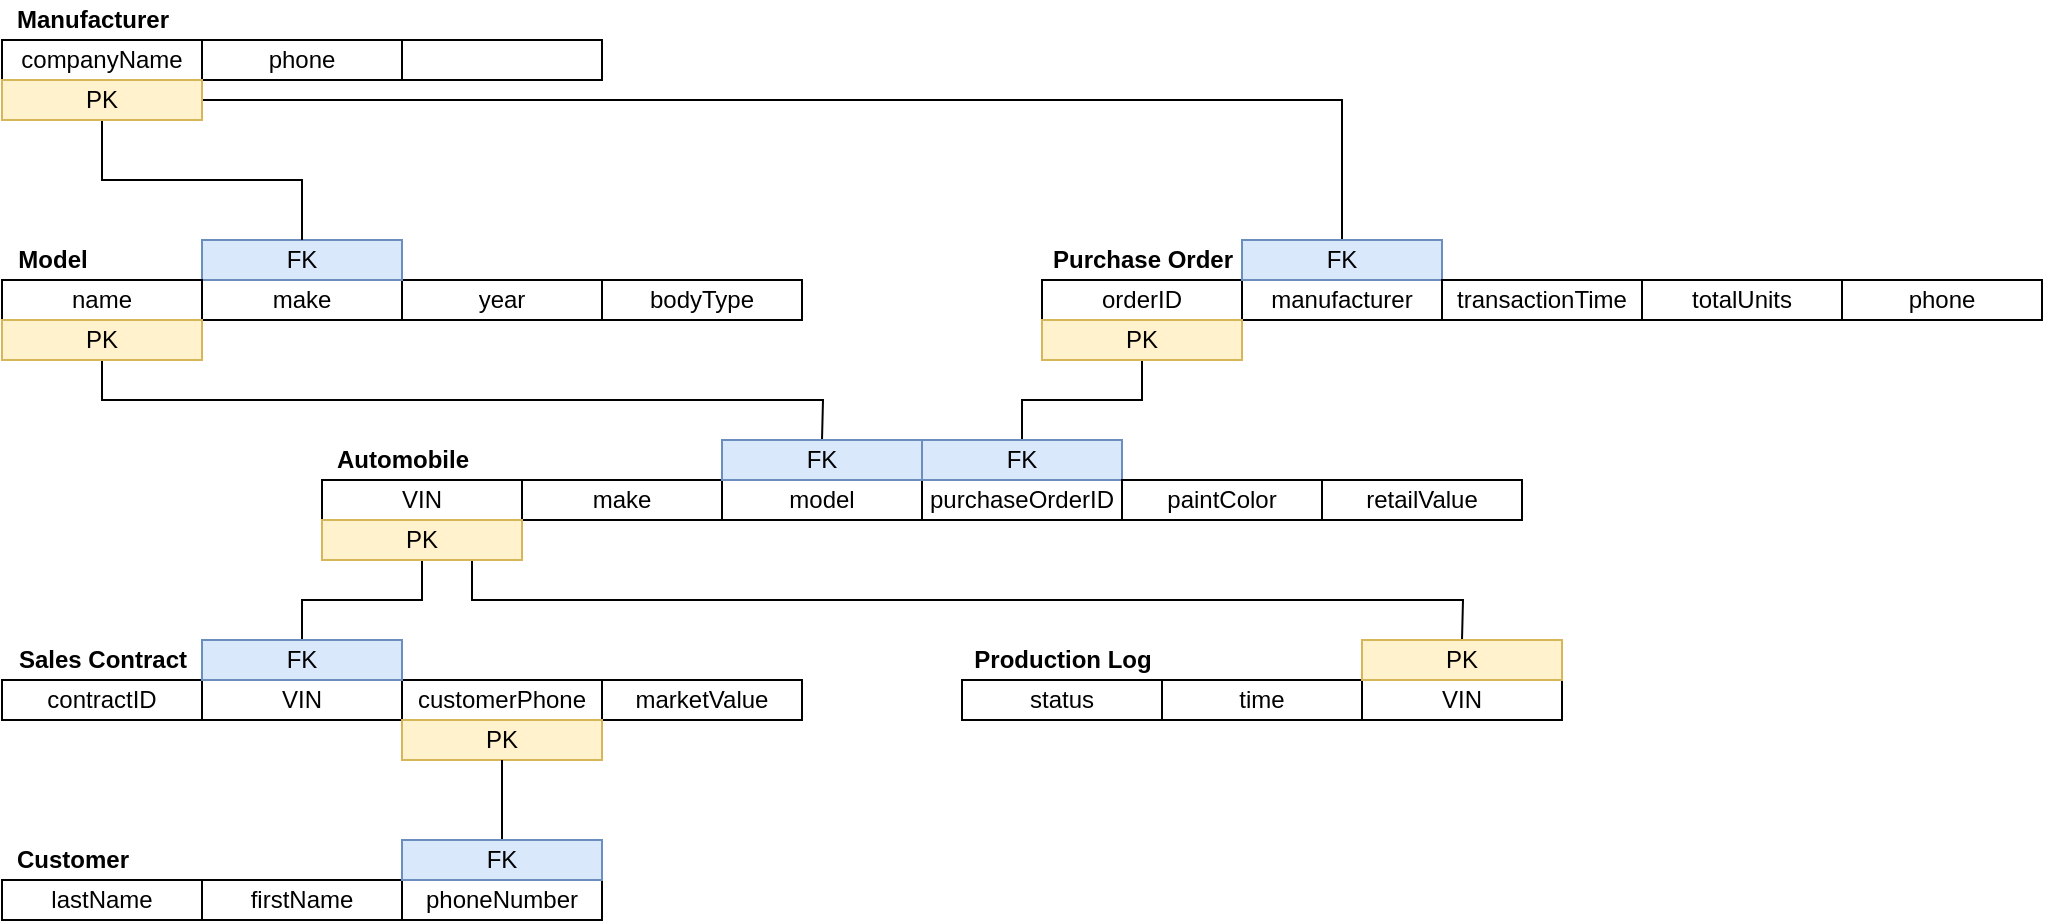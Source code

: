 <mxfile version="16.5.6" type="github">
  <diagram id="R2lEEEUBdFMjLlhIrx00" name="Page-1">
    <mxGraphModel dx="758" dy="518" grid="1" gridSize="10" guides="1" tooltips="1" connect="1" arrows="1" fold="1" page="1" pageScale="1" pageWidth="850" pageHeight="1100" math="0" shadow="0" extFonts="Permanent Marker^https://fonts.googleapis.com/css?family=Permanent+Marker">
      <root>
        <mxCell id="0" />
        <mxCell id="1" parent="0" />
        <mxCell id="hxyjGSnRe45wFAmjGTVf-1" value="companyName" style="rounded=0;whiteSpace=wrap;html=1;" vertex="1" parent="1">
          <mxGeometry x="40" y="100" width="100" height="20" as="geometry" />
        </mxCell>
        <mxCell id="hxyjGSnRe45wFAmjGTVf-2" value="&lt;b&gt;Manufacturer&lt;/b&gt;" style="text;html=1;align=center;verticalAlign=middle;resizable=0;points=[];autosize=1;strokeColor=none;fillColor=none;" vertex="1" parent="1">
          <mxGeometry x="40" y="80" width="90" height="20" as="geometry" />
        </mxCell>
        <mxCell id="hxyjGSnRe45wFAmjGTVf-3" value="phone" style="rounded=0;whiteSpace=wrap;html=1;" vertex="1" parent="1">
          <mxGeometry x="140" y="100" width="100" height="20" as="geometry" />
        </mxCell>
        <mxCell id="hxyjGSnRe45wFAmjGTVf-4" value="&lt;b&gt;Model&lt;/b&gt;" style="text;html=1;align=center;verticalAlign=middle;resizable=0;points=[];autosize=1;strokeColor=none;fillColor=none;" vertex="1" parent="1">
          <mxGeometry x="40" y="200" width="50" height="20" as="geometry" />
        </mxCell>
        <mxCell id="hxyjGSnRe45wFAmjGTVf-5" value="bodyType" style="rounded=0;whiteSpace=wrap;html=1;" vertex="1" parent="1">
          <mxGeometry x="340" y="220" width="100" height="20" as="geometry" />
        </mxCell>
        <mxCell id="hxyjGSnRe45wFAmjGTVf-7" value="year" style="rounded=0;whiteSpace=wrap;html=1;" vertex="1" parent="1">
          <mxGeometry x="240" y="220" width="100" height="20" as="geometry" />
        </mxCell>
        <mxCell id="hxyjGSnRe45wFAmjGTVf-8" value="make" style="rounded=0;whiteSpace=wrap;html=1;" vertex="1" parent="1">
          <mxGeometry x="140" y="220" width="100" height="20" as="geometry" />
        </mxCell>
        <mxCell id="hxyjGSnRe45wFAmjGTVf-9" value="FK" style="rounded=0;whiteSpace=wrap;html=1;fillColor=#dae8fc;strokeColor=#6c8ebf;" vertex="1" parent="1">
          <mxGeometry x="140" y="200" width="100" height="20" as="geometry" />
        </mxCell>
        <mxCell id="hxyjGSnRe45wFAmjGTVf-12" style="edgeStyle=orthogonalEdgeStyle;rounded=0;orthogonalLoop=1;jettySize=auto;html=1;exitX=0.5;exitY=1;exitDx=0;exitDy=0;endArrow=none;endFill=0;entryX=0.5;entryY=0;entryDx=0;entryDy=0;" edge="1" parent="1" source="hxyjGSnRe45wFAmjGTVf-10" target="hxyjGSnRe45wFAmjGTVf-9">
          <mxGeometry relative="1" as="geometry">
            <mxPoint x="200" y="180" as="targetPoint" />
            <Array as="points">
              <mxPoint x="90" y="170" />
              <mxPoint x="190" y="170" />
            </Array>
          </mxGeometry>
        </mxCell>
        <mxCell id="hxyjGSnRe45wFAmjGTVf-18" style="edgeStyle=orthogonalEdgeStyle;rounded=0;orthogonalLoop=1;jettySize=auto;html=1;exitX=1;exitY=0.5;exitDx=0;exitDy=0;entryX=0.5;entryY=0;entryDx=0;entryDy=0;endArrow=none;endFill=0;" edge="1" parent="1" source="hxyjGSnRe45wFAmjGTVf-10" target="hxyjGSnRe45wFAmjGTVf-23">
          <mxGeometry relative="1" as="geometry">
            <Array as="points">
              <mxPoint x="710" y="130" />
            </Array>
          </mxGeometry>
        </mxCell>
        <mxCell id="hxyjGSnRe45wFAmjGTVf-10" value="PK" style="rounded=0;whiteSpace=wrap;html=1;fillColor=#fff2cc;strokeColor=#d6b656;" vertex="1" parent="1">
          <mxGeometry x="40" y="120" width="100" height="20" as="geometry" />
        </mxCell>
        <mxCell id="hxyjGSnRe45wFAmjGTVf-13" value="&lt;b&gt;Automobile&lt;/b&gt;" style="text;html=1;align=center;verticalAlign=middle;resizable=0;points=[];autosize=1;strokeColor=none;fillColor=none;" vertex="1" parent="1">
          <mxGeometry x="200" y="300" width="80" height="20" as="geometry" />
        </mxCell>
        <mxCell id="hxyjGSnRe45wFAmjGTVf-14" value="purchaseOrderID" style="rounded=0;whiteSpace=wrap;html=1;" vertex="1" parent="1">
          <mxGeometry x="500" y="320" width="100" height="20" as="geometry" />
        </mxCell>
        <mxCell id="hxyjGSnRe45wFAmjGTVf-16" value="&lt;b&gt;Purchase Order&lt;/b&gt;" style="text;html=1;align=center;verticalAlign=middle;resizable=0;points=[];autosize=1;strokeColor=none;fillColor=none;" vertex="1" parent="1">
          <mxGeometry x="555" y="200" width="110" height="20" as="geometry" />
        </mxCell>
        <mxCell id="hxyjGSnRe45wFAmjGTVf-17" value="manufacturer" style="rounded=0;whiteSpace=wrap;html=1;" vertex="1" parent="1">
          <mxGeometry x="660" y="220" width="100" height="20" as="geometry" />
        </mxCell>
        <mxCell id="hxyjGSnRe45wFAmjGTVf-21" value="orderID" style="rounded=0;whiteSpace=wrap;html=1;" vertex="1" parent="1">
          <mxGeometry x="560" y="220" width="100" height="20" as="geometry" />
        </mxCell>
        <mxCell id="hxyjGSnRe45wFAmjGTVf-23" value="FK" style="rounded=0;whiteSpace=wrap;html=1;fillColor=#dae8fc;strokeColor=#6c8ebf;" vertex="1" parent="1">
          <mxGeometry x="660" y="200" width="100" height="20" as="geometry" />
        </mxCell>
        <mxCell id="hxyjGSnRe45wFAmjGTVf-34" style="edgeStyle=orthogonalEdgeStyle;rounded=0;orthogonalLoop=1;jettySize=auto;html=1;exitX=0.5;exitY=1;exitDx=0;exitDy=0;endArrow=none;endFill=0;entryX=0.5;entryY=0;entryDx=0;entryDy=0;" edge="1" parent="1" source="hxyjGSnRe45wFAmjGTVf-24" target="hxyjGSnRe45wFAmjGTVf-35">
          <mxGeometry relative="1" as="geometry">
            <mxPoint x="560" y="300" as="targetPoint" />
            <Array as="points">
              <mxPoint x="610" y="280" />
              <mxPoint x="550" y="280" />
            </Array>
          </mxGeometry>
        </mxCell>
        <mxCell id="hxyjGSnRe45wFAmjGTVf-24" value="PK" style="rounded=0;whiteSpace=wrap;html=1;fillColor=#fff2cc;strokeColor=#d6b656;" vertex="1" parent="1">
          <mxGeometry x="560" y="240" width="100" height="20" as="geometry" />
        </mxCell>
        <mxCell id="hxyjGSnRe45wFAmjGTVf-26" value="make" style="rounded=0;whiteSpace=wrap;html=1;" vertex="1" parent="1">
          <mxGeometry x="300" y="320" width="100" height="20" as="geometry" />
        </mxCell>
        <mxCell id="hxyjGSnRe45wFAmjGTVf-27" value="model" style="rounded=0;whiteSpace=wrap;html=1;" vertex="1" parent="1">
          <mxGeometry x="400" y="320" width="100" height="20" as="geometry" />
        </mxCell>
        <mxCell id="hxyjGSnRe45wFAmjGTVf-28" value="VIN" style="rounded=0;whiteSpace=wrap;html=1;" vertex="1" parent="1">
          <mxGeometry x="200" y="320" width="100" height="20" as="geometry" />
        </mxCell>
        <mxCell id="hxyjGSnRe45wFAmjGTVf-31" value="name" style="rounded=0;whiteSpace=wrap;html=1;" vertex="1" parent="1">
          <mxGeometry x="40" y="220" width="100" height="20" as="geometry" />
        </mxCell>
        <mxCell id="hxyjGSnRe45wFAmjGTVf-35" value="FK" style="rounded=0;whiteSpace=wrap;html=1;fillColor=#dae8fc;strokeColor=#6c8ebf;" vertex="1" parent="1">
          <mxGeometry x="500" y="300" width="100" height="20" as="geometry" />
        </mxCell>
        <mxCell id="hxyjGSnRe45wFAmjGTVf-68" style="edgeStyle=orthogonalEdgeStyle;rounded=0;orthogonalLoop=1;jettySize=auto;html=1;exitX=0.5;exitY=1;exitDx=0;exitDy=0;endArrow=none;endFill=0;" edge="1" parent="1" source="hxyjGSnRe45wFAmjGTVf-36">
          <mxGeometry relative="1" as="geometry">
            <mxPoint x="450" y="300" as="targetPoint" />
          </mxGeometry>
        </mxCell>
        <mxCell id="hxyjGSnRe45wFAmjGTVf-36" value="PK" style="rounded=0;whiteSpace=wrap;html=1;fillColor=#fff2cc;strokeColor=#d6b656;" vertex="1" parent="1">
          <mxGeometry x="40" y="240" width="100" height="20" as="geometry" />
        </mxCell>
        <mxCell id="hxyjGSnRe45wFAmjGTVf-48" style="edgeStyle=orthogonalEdgeStyle;rounded=0;orthogonalLoop=1;jettySize=auto;html=1;exitX=0.5;exitY=1;exitDx=0;exitDy=0;entryX=0.5;entryY=0;entryDx=0;entryDy=0;endArrow=none;endFill=0;" edge="1" parent="1" source="hxyjGSnRe45wFAmjGTVf-37" target="hxyjGSnRe45wFAmjGTVf-42">
          <mxGeometry relative="1" as="geometry" />
        </mxCell>
        <mxCell id="hxyjGSnRe45wFAmjGTVf-61" style="edgeStyle=orthogonalEdgeStyle;rounded=0;orthogonalLoop=1;jettySize=auto;html=1;exitX=0.75;exitY=1;exitDx=0;exitDy=0;endArrow=none;endFill=0;" edge="1" parent="1" source="hxyjGSnRe45wFAmjGTVf-37">
          <mxGeometry relative="1" as="geometry">
            <mxPoint x="770" y="400" as="targetPoint" />
          </mxGeometry>
        </mxCell>
        <mxCell id="hxyjGSnRe45wFAmjGTVf-37" value="PK" style="rounded=0;whiteSpace=wrap;html=1;fillColor=#fff2cc;strokeColor=#d6b656;" vertex="1" parent="1">
          <mxGeometry x="200" y="340" width="100" height="20" as="geometry" />
        </mxCell>
        <mxCell id="hxyjGSnRe45wFAmjGTVf-38" value="&lt;b&gt;Sales Contract&lt;/b&gt;" style="text;html=1;align=center;verticalAlign=middle;resizable=0;points=[];autosize=1;strokeColor=none;fillColor=none;" vertex="1" parent="1">
          <mxGeometry x="40" y="400" width="100" height="20" as="geometry" />
        </mxCell>
        <mxCell id="hxyjGSnRe45wFAmjGTVf-39" value="contractID" style="rounded=0;whiteSpace=wrap;html=1;" vertex="1" parent="1">
          <mxGeometry x="40" y="420" width="100" height="20" as="geometry" />
        </mxCell>
        <mxCell id="hxyjGSnRe45wFAmjGTVf-40" value="VIN" style="rounded=0;whiteSpace=wrap;html=1;" vertex="1" parent="1">
          <mxGeometry x="140" y="420" width="100" height="20" as="geometry" />
        </mxCell>
        <mxCell id="hxyjGSnRe45wFAmjGTVf-41" value="customerPhone" style="rounded=0;whiteSpace=wrap;html=1;" vertex="1" parent="1">
          <mxGeometry x="240" y="420" width="100" height="20" as="geometry" />
        </mxCell>
        <mxCell id="hxyjGSnRe45wFAmjGTVf-42" value="FK" style="rounded=0;whiteSpace=wrap;html=1;fillColor=#dae8fc;strokeColor=#6c8ebf;" vertex="1" parent="1">
          <mxGeometry x="140" y="400" width="100" height="20" as="geometry" />
        </mxCell>
        <mxCell id="hxyjGSnRe45wFAmjGTVf-43" value="&lt;b&gt;Customer&lt;/b&gt;" style="text;html=1;align=center;verticalAlign=middle;resizable=0;points=[];autosize=1;strokeColor=none;fillColor=none;" vertex="1" parent="1">
          <mxGeometry x="40" y="500" width="70" height="20" as="geometry" />
        </mxCell>
        <mxCell id="hxyjGSnRe45wFAmjGTVf-45" value="lastName" style="rounded=0;whiteSpace=wrap;html=1;" vertex="1" parent="1">
          <mxGeometry x="40" y="520" width="100" height="20" as="geometry" />
        </mxCell>
        <mxCell id="hxyjGSnRe45wFAmjGTVf-46" value="firstName" style="rounded=0;whiteSpace=wrap;html=1;" vertex="1" parent="1">
          <mxGeometry x="140" y="520" width="100" height="20" as="geometry" />
        </mxCell>
        <mxCell id="hxyjGSnRe45wFAmjGTVf-47" value="phoneNumber" style="rounded=0;whiteSpace=wrap;html=1;" vertex="1" parent="1">
          <mxGeometry x="240" y="520" width="100" height="20" as="geometry" />
        </mxCell>
        <mxCell id="hxyjGSnRe45wFAmjGTVf-50" value="" style="rounded=0;whiteSpace=wrap;html=1;" vertex="1" parent="1">
          <mxGeometry x="240" y="100" width="100" height="20" as="geometry" />
        </mxCell>
        <mxCell id="hxyjGSnRe45wFAmjGTVf-51" value="paintColor" style="rounded=0;whiteSpace=wrap;html=1;" vertex="1" parent="1">
          <mxGeometry x="600" y="320" width="100" height="20" as="geometry" />
        </mxCell>
        <mxCell id="hxyjGSnRe45wFAmjGTVf-52" value="retailValue" style="rounded=0;whiteSpace=wrap;html=1;" vertex="1" parent="1">
          <mxGeometry x="700" y="320" width="100" height="20" as="geometry" />
        </mxCell>
        <mxCell id="hxyjGSnRe45wFAmjGTVf-53" value="transactionTime" style="rounded=0;whiteSpace=wrap;html=1;" vertex="1" parent="1">
          <mxGeometry x="760" y="220" width="100" height="20" as="geometry" />
        </mxCell>
        <mxCell id="hxyjGSnRe45wFAmjGTVf-54" value="totalUnits" style="rounded=0;whiteSpace=wrap;html=1;" vertex="1" parent="1">
          <mxGeometry x="860" y="220" width="100" height="20" as="geometry" />
        </mxCell>
        <mxCell id="hxyjGSnRe45wFAmjGTVf-55" value="phone" style="rounded=0;whiteSpace=wrap;html=1;" vertex="1" parent="1">
          <mxGeometry x="960" y="220" width="100" height="20" as="geometry" />
        </mxCell>
        <mxCell id="hxyjGSnRe45wFAmjGTVf-56" value="marketValue" style="rounded=0;whiteSpace=wrap;html=1;" vertex="1" parent="1">
          <mxGeometry x="340" y="420" width="100" height="20" as="geometry" />
        </mxCell>
        <mxCell id="hxyjGSnRe45wFAmjGTVf-57" value="&lt;b&gt;Production Log&lt;/b&gt;" style="text;html=1;align=center;verticalAlign=middle;resizable=0;points=[];autosize=1;strokeColor=none;fillColor=none;" vertex="1" parent="1">
          <mxGeometry x="515" y="400" width="110" height="20" as="geometry" />
        </mxCell>
        <mxCell id="hxyjGSnRe45wFAmjGTVf-58" value="VIN" style="rounded=0;whiteSpace=wrap;html=1;" vertex="1" parent="1">
          <mxGeometry x="720" y="420" width="100" height="20" as="geometry" />
        </mxCell>
        <mxCell id="hxyjGSnRe45wFAmjGTVf-59" value="status" style="rounded=0;whiteSpace=wrap;html=1;" vertex="1" parent="1">
          <mxGeometry x="520" y="420" width="100" height="20" as="geometry" />
        </mxCell>
        <mxCell id="hxyjGSnRe45wFAmjGTVf-60" value="time" style="rounded=0;whiteSpace=wrap;html=1;" vertex="1" parent="1">
          <mxGeometry x="620" y="420" width="100" height="20" as="geometry" />
        </mxCell>
        <mxCell id="hxyjGSnRe45wFAmjGTVf-63" value="PK" style="rounded=0;whiteSpace=wrap;html=1;fillColor=#fff2cc;strokeColor=#d6b656;" vertex="1" parent="1">
          <mxGeometry x="720" y="400" width="100" height="20" as="geometry" />
        </mxCell>
        <mxCell id="hxyjGSnRe45wFAmjGTVf-65" value="PK" style="rounded=0;whiteSpace=wrap;html=1;fillColor=#fff2cc;strokeColor=#d6b656;" vertex="1" parent="1">
          <mxGeometry x="240" y="440" width="100" height="20" as="geometry" />
        </mxCell>
        <mxCell id="hxyjGSnRe45wFAmjGTVf-67" value="" style="edgeStyle=orthogonalEdgeStyle;rounded=0;orthogonalLoop=1;jettySize=auto;html=1;endArrow=none;endFill=0;" edge="1" parent="1" source="hxyjGSnRe45wFAmjGTVf-66" target="hxyjGSnRe45wFAmjGTVf-65">
          <mxGeometry relative="1" as="geometry" />
        </mxCell>
        <mxCell id="hxyjGSnRe45wFAmjGTVf-66" value="FK" style="rounded=0;whiteSpace=wrap;html=1;fillColor=#dae8fc;strokeColor=#6c8ebf;" vertex="1" parent="1">
          <mxGeometry x="240" y="500" width="100" height="20" as="geometry" />
        </mxCell>
        <mxCell id="hxyjGSnRe45wFAmjGTVf-69" value="FK" style="rounded=0;whiteSpace=wrap;html=1;fillColor=#dae8fc;strokeColor=#6c8ebf;" vertex="1" parent="1">
          <mxGeometry x="400" y="300" width="100" height="20" as="geometry" />
        </mxCell>
      </root>
    </mxGraphModel>
  </diagram>
</mxfile>
